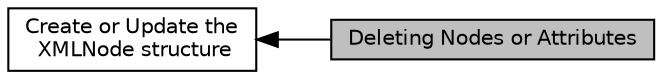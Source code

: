 digraph "Deleting Nodes or Attributes"
{
  edge [fontname="Helvetica",fontsize="10",labelfontname="Helvetica",labelfontsize="10"];
  node [fontname="Helvetica",fontsize="10",shape=box];
  rankdir=LR;
  Node2 [label="Create or Update the\l XMLNode structure",height=0.2,width=0.4,color="black", fillcolor="white", style="filled",URL="$group__xml_modify.html",tooltip=" "];
  Node1 [label="Deleting Nodes or Attributes",height=0.2,width=0.4,color="black", fillcolor="grey75", style="filled", fontcolor="black",tooltip=" "];
  Node2->Node1 [shape=plaintext, dir="back", style="solid"];
}
